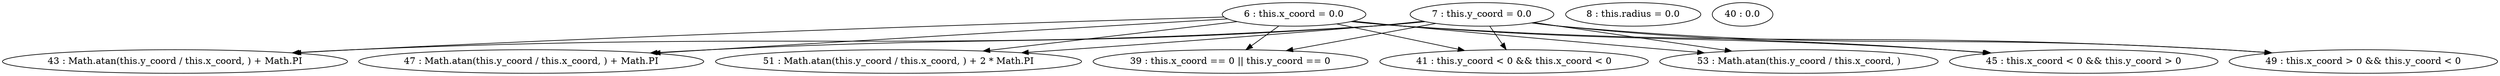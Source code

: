 digraph G {
"6 : this.x_coord = 0.0"
"6 : this.x_coord = 0.0" -> "51 : Math.atan(this.y_coord / this.x_coord, ) + 2 * Math.PI"
"6 : this.x_coord = 0.0" -> "39 : this.x_coord == 0 || this.y_coord == 0"
"6 : this.x_coord = 0.0" -> "41 : this.y_coord < 0 && this.x_coord < 0"
"6 : this.x_coord = 0.0" -> "53 : Math.atan(this.y_coord / this.x_coord, )"
"6 : this.x_coord = 0.0" -> "45 : this.x_coord < 0 && this.y_coord > 0"
"6 : this.x_coord = 0.0" -> "49 : this.x_coord > 0 && this.y_coord < 0"
"6 : this.x_coord = 0.0" -> "43 : Math.atan(this.y_coord / this.x_coord, ) + Math.PI"
"6 : this.x_coord = 0.0" -> "47 : Math.atan(this.y_coord / this.x_coord, ) + Math.PI"
"7 : this.y_coord = 0.0"
"7 : this.y_coord = 0.0" -> "51 : Math.atan(this.y_coord / this.x_coord, ) + 2 * Math.PI"
"7 : this.y_coord = 0.0" -> "39 : this.x_coord == 0 || this.y_coord == 0"
"7 : this.y_coord = 0.0" -> "41 : this.y_coord < 0 && this.x_coord < 0"
"7 : this.y_coord = 0.0" -> "53 : Math.atan(this.y_coord / this.x_coord, )"
"7 : this.y_coord = 0.0" -> "45 : this.x_coord < 0 && this.y_coord > 0"
"7 : this.y_coord = 0.0" -> "49 : this.x_coord > 0 && this.y_coord < 0"
"7 : this.y_coord = 0.0" -> "43 : Math.atan(this.y_coord / this.x_coord, ) + Math.PI"
"7 : this.y_coord = 0.0" -> "47 : Math.atan(this.y_coord / this.x_coord, ) + Math.PI"
"8 : this.radius = 0.0"
"39 : this.x_coord == 0 || this.y_coord == 0"
"40 : 0.0"
"41 : this.y_coord < 0 && this.x_coord < 0"
"43 : Math.atan(this.y_coord / this.x_coord, ) + Math.PI"
"45 : this.x_coord < 0 && this.y_coord > 0"
"47 : Math.atan(this.y_coord / this.x_coord, ) + Math.PI"
"49 : this.x_coord > 0 && this.y_coord < 0"
"51 : Math.atan(this.y_coord / this.x_coord, ) + 2 * Math.PI"
"53 : Math.atan(this.y_coord / this.x_coord, )"
}